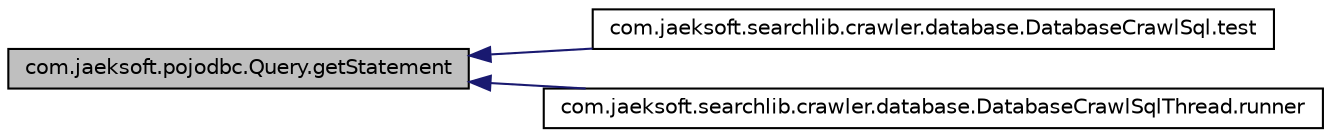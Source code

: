 digraph"com.jaeksoft.pojodbc.Query.getStatement"
{
edge[fontname="Helvetica",fontsize="10",labelfontname="Helvetica",labelfontsize="10"];
node[fontname="Helvetica",fontsize="10",shape=record];
rankdir="LR";
Node1[label="com.jaeksoft.pojodbc.Query.getStatement",height=0.2,width=0.4,color="black",fillcolor="grey75",style="filled",fontcolor="black"];
Node1->Node2[dir="back",color="midnightblue",fontsize="10",style="solid",fontname="Helvetica"];
Node2[label="com.jaeksoft.searchlib.crawler.database.DatabaseCrawlSql.test",height=0.2,width=0.4,color="black",fillcolor="white",style="filled",URL="$classcom_1_1jaeksoft_1_1searchlib_1_1crawler_1_1database_1_1_database_crawl_sql.html#a9e45147970ce14728c0611c75bab338c"];
Node1->Node3[dir="back",color="midnightblue",fontsize="10",style="solid",fontname="Helvetica"];
Node3[label="com.jaeksoft.searchlib.crawler.database.DatabaseCrawlSqlThread.runner",height=0.2,width=0.4,color="black",fillcolor="white",style="filled",URL="$classcom_1_1jaeksoft_1_1searchlib_1_1crawler_1_1database_1_1_database_crawl_sql_thread.html#a0c045f127565fded8e631357ea258b64"];
}
